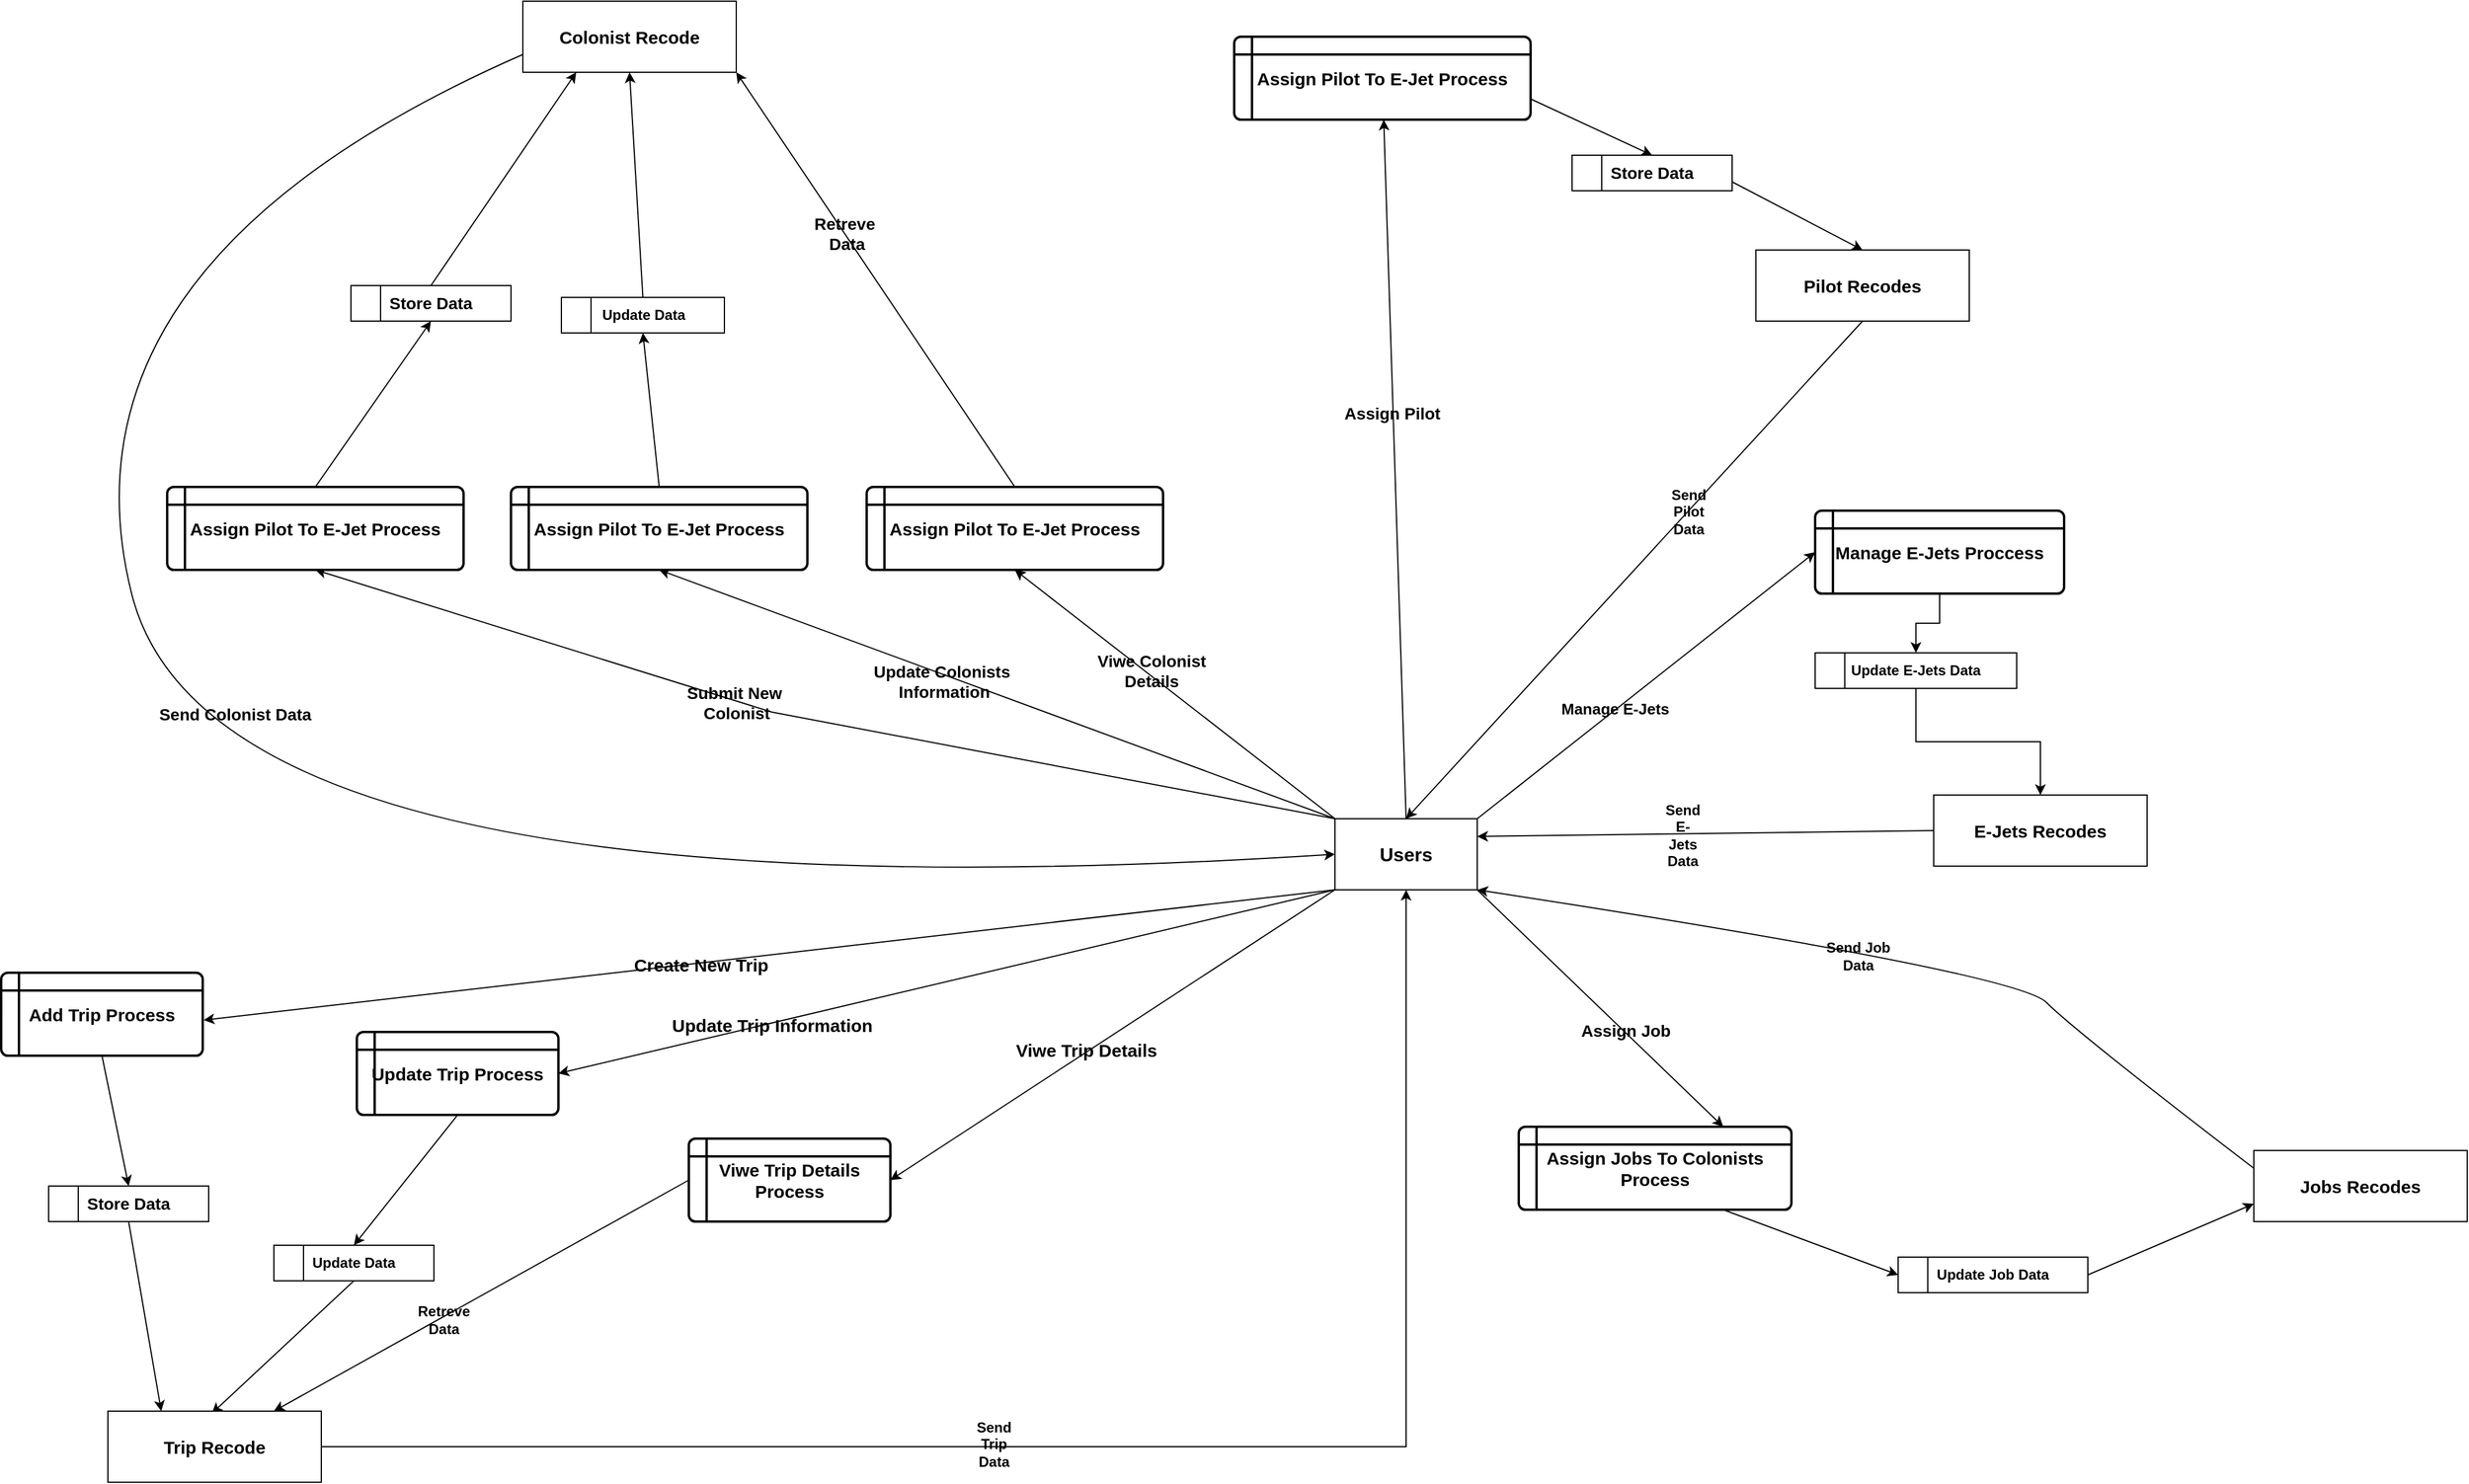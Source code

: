 <mxfile version="24.5.1" type="device">
  <diagram name="Page-1" id="RV95cGNMWoUkyUI2JAUc">
    <mxGraphModel dx="3835" dy="3235" grid="1" gridSize="10" guides="1" tooltips="1" connect="1" arrows="1" fold="1" page="1" pageScale="1" pageWidth="850" pageHeight="1100" math="0" shadow="0">
      <root>
        <mxCell id="0" />
        <mxCell id="1" parent="0" />
        <mxCell id="H1RUv48A3EKDH-307BTt-30" value="Provide Data for Trip Management" style="curved=1;startArrow=none;endArrow=block;exitX=-0.004;exitY=0.755;entryX=-0.003;entryY=0.419;rounded=0;" parent="1" edge="1">
          <mxGeometry relative="1" as="geometry">
            <Array as="points">
              <mxPoint x="162" y="217" />
              <mxPoint x="770" y="280" />
            </Array>
            <mxPoint x="506" y="173.613" as="sourcePoint" />
          </mxGeometry>
        </mxCell>
        <mxCell id="M2ij3ocT6QxlcTuBAu7P-14" value="Store Data" style="curved=1;startArrow=none;endArrow=block;exitX=0.003;exitY=0.775;entryX=0.001;entryY=0.204;rounded=0;" parent="1" edge="1">
          <mxGeometry relative="1" as="geometry">
            <Array as="points">
              <mxPoint x="140" y="782" />
              <mxPoint x="140" y="885" />
            </Array>
            <mxPoint x="453" y="739.412" as="sourcePoint" />
          </mxGeometry>
        </mxCell>
        <mxCell id="M2ij3ocT6QxlcTuBAu7P-59" value="Store Data" style="curved=1;startArrow=none;endArrow=block;exitX=0.003;exitY=0.775;entryX=0.001;entryY=0.204;rounded=0;" parent="1" edge="1">
          <mxGeometry relative="1" as="geometry">
            <Array as="points">
              <mxPoint x="110" y="1142" />
              <mxPoint x="110" y="1245" />
            </Array>
            <mxPoint x="423" y="1099.412" as="sourcePoint" />
          </mxGeometry>
        </mxCell>
        <mxCell id="M2ij3ocT6QxlcTuBAu7P-189" style="edgeStyle=orthogonalEdgeStyle;rounded=0;orthogonalLoop=1;jettySize=auto;html=1;entryX=0.5;entryY=0;entryDx=0;entryDy=0;exitX=0.5;exitY=1;exitDx=0;exitDy=0;" parent="1" source="WmcGIacN-lfC2q7B9svm-21" target="yNb9S5Wmm-ckGJz4ilVf-4" edge="1">
          <mxGeometry relative="1" as="geometry">
            <mxPoint x="945" y="500" as="targetPoint" />
            <mxPoint x="875.0" y="350" as="sourcePoint" />
          </mxGeometry>
        </mxCell>
        <mxCell id="M2ij3ocT6QxlcTuBAu7P-177" value="" style="endArrow=classic;html=1;rounded=0;exitX=0;exitY=0.5;exitDx=0;exitDy=0;entryX=1;entryY=0.25;entryDx=0;entryDy=0;" parent="1" source="yNb9S5Wmm-ckGJz4ilVf-4" target="HXBAMNN_HPZOuhgtfxqq-10" edge="1">
          <mxGeometry width="50" height="50" relative="1" as="geometry">
            <mxPoint x="850" y="540" as="sourcePoint" />
            <mxPoint x="498" y="550" as="targetPoint" />
          </mxGeometry>
        </mxCell>
        <mxCell id="1zcFIMNOy2nfIteeYYry-50" value="&lt;span style=&quot;font-size: 12px; font-weight: 700; text-wrap: wrap;&quot;&gt;Send E-Jets Data&lt;/span&gt;" style="edgeLabel;html=1;align=center;verticalAlign=middle;resizable=0;points=[];labelBackgroundColor=none;" parent="M2ij3ocT6QxlcTuBAu7P-177" vertex="1" connectable="0">
          <mxGeometry x="0.103" y="1" relative="1" as="geometry">
            <mxPoint as="offset" />
          </mxGeometry>
        </mxCell>
        <mxCell id="M2ij3ocT6QxlcTuBAu7P-181" value="" style="endArrow=classic;html=1;rounded=0;exitX=1;exitY=1;exitDx=0;exitDy=0;entryX=0.75;entryY=0;entryDx=0;entryDy=0;" parent="1" source="HXBAMNN_HPZOuhgtfxqq-10" target="HXBAMNN_HPZOuhgtfxqq-6" edge="1">
          <mxGeometry width="50" height="50" relative="1" as="geometry">
            <mxPoint x="476.975" y="599.7" as="sourcePoint" />
            <mxPoint x="715" y="800" as="targetPoint" />
          </mxGeometry>
        </mxCell>
        <mxCell id="M2ij3ocT6QxlcTuBAu7P-182" value="&lt;font style=&quot;font-size: 14px;&quot;&gt;Assign Job&lt;/font&gt;" style="edgeLabel;html=1;align=center;verticalAlign=middle;resizable=0;points=[];fontStyle=1;labelBackgroundColor=none;" parent="M2ij3ocT6QxlcTuBAu7P-181" vertex="1" connectable="0">
          <mxGeometry x="0.2" y="2" relative="1" as="geometry">
            <mxPoint x="-1" as="offset" />
          </mxGeometry>
        </mxCell>
        <mxCell id="M2ij3ocT6QxlcTuBAu7P-185" value="" style="curved=1;endArrow=classic;html=1;rounded=0;exitX=0;exitY=0.25;exitDx=0;exitDy=0;entryX=1;entryY=1;entryDx=0;entryDy=0;" parent="1" source="yNb9S5Wmm-ckGJz4ilVf-5" target="HXBAMNN_HPZOuhgtfxqq-10" edge="1">
          <mxGeometry width="50" height="50" relative="1" as="geometry">
            <mxPoint x="1120" y="820" as="sourcePoint" />
            <mxPoint x="476.975" y="599.7" as="targetPoint" />
            <Array as="points">
              <mxPoint x="990" y="710" />
              <mxPoint x="940" y="660" />
            </Array>
          </mxGeometry>
        </mxCell>
        <mxCell id="1zcFIMNOy2nfIteeYYry-47" value="&lt;span style=&quot;font-size: 12px; font-weight: 700; text-wrap: wrap;&quot;&gt;Send&amp;nbsp;Job Data&lt;/span&gt;" style="edgeLabel;html=1;align=center;verticalAlign=middle;resizable=0;points=[];labelBackgroundColor=none;" parent="M2ij3ocT6QxlcTuBAu7P-185" vertex="1" connectable="0">
          <mxGeometry x="0.096" y="6" relative="1" as="geometry">
            <mxPoint as="offset" />
          </mxGeometry>
        </mxCell>
        <mxCell id="M2ij3ocT6QxlcTuBAu7P-190" value="" style="endArrow=classic;html=1;rounded=0;entryX=0;entryY=0.5;entryDx=0;entryDy=0;exitX=1;exitY=0;exitDx=0;exitDy=0;" parent="1" source="HXBAMNN_HPZOuhgtfxqq-10" target="HXBAMNN_HPZOuhgtfxqq-5" edge="1">
          <mxGeometry width="50" height="50" relative="1" as="geometry">
            <mxPoint x="476.975" y="500.3" as="sourcePoint" />
            <mxPoint x="750.0" y="320" as="targetPoint" />
          </mxGeometry>
        </mxCell>
        <mxCell id="M2ij3ocT6QxlcTuBAu7P-191" value="&lt;font style=&quot;font-size: 13px;&quot;&gt;Manage E-Jets&lt;/font&gt;" style="edgeLabel;html=1;align=center;verticalAlign=middle;resizable=0;points=[];fontStyle=1;labelBackgroundColor=none;" parent="M2ij3ocT6QxlcTuBAu7P-190" vertex="1" connectable="0">
          <mxGeometry x="-0.182" y="1" relative="1" as="geometry">
            <mxPoint as="offset" />
          </mxGeometry>
        </mxCell>
        <mxCell id="M2ij3ocT6QxlcTuBAu7P-196" value="" style="endArrow=classic;html=1;rounded=0;exitX=1;exitY=0.75;exitDx=0;exitDy=0;entryX=0.5;entryY=0;entryDx=0;entryDy=0;" parent="1" source="WmcGIacN-lfC2q7B9svm-9" target="yNb9S5Wmm-ckGJz4ilVf-3" edge="1">
          <mxGeometry width="50" height="50" relative="1" as="geometry">
            <mxPoint x="540" y="-50" as="sourcePoint" />
            <mxPoint x="780" y="40" as="targetPoint" />
          </mxGeometry>
        </mxCell>
        <mxCell id="M2ij3ocT6QxlcTuBAu7P-197" value="" style="endArrow=classic;html=1;rounded=0;exitX=0.5;exitY=0;exitDx=0;exitDy=0;" parent="1" source="HXBAMNN_HPZOuhgtfxqq-10" target="HXBAMNN_HPZOuhgtfxqq-4" edge="1">
          <mxGeometry width="50" height="50" relative="1" as="geometry">
            <mxPoint x="420" y="520" as="sourcePoint" />
            <mxPoint x="409.75" y="-47.78" as="targetPoint" />
          </mxGeometry>
        </mxCell>
        <mxCell id="M2ij3ocT6QxlcTuBAu7P-198" value="&lt;font style=&quot;font-size: 14px;&quot;&gt;Assign Pilot&lt;/font&gt;" style="edgeLabel;html=1;align=center;verticalAlign=middle;resizable=0;points=[];fontStyle=1;labelBackgroundColor=none;" parent="M2ij3ocT6QxlcTuBAu7P-197" vertex="1" connectable="0">
          <mxGeometry x="0.16" y="1" relative="1" as="geometry">
            <mxPoint as="offset" />
          </mxGeometry>
        </mxCell>
        <mxCell id="M2ij3ocT6QxlcTuBAu7P-199" value="" style="endArrow=classic;html=1;rounded=0;exitX=0.5;exitY=1;exitDx=0;exitDy=0;entryX=0.5;entryY=0;entryDx=0;entryDy=0;" parent="1" target="HXBAMNN_HPZOuhgtfxqq-10" edge="1" source="yNb9S5Wmm-ckGJz4ilVf-3">
          <mxGeometry width="50" height="50" relative="1" as="geometry">
            <mxPoint x="760" y="120" as="sourcePoint" />
            <mxPoint x="425.5" y="480" as="targetPoint" />
          </mxGeometry>
        </mxCell>
        <mxCell id="1zcFIMNOy2nfIteeYYry-45" value="&lt;span style=&quot;font-size: 12px; font-weight: 700; text-wrap: wrap;&quot;&gt;Send Pilot Data&lt;/span&gt;" style="edgeLabel;html=1;align=center;verticalAlign=middle;resizable=0;points=[];labelBackgroundColor=none;" parent="M2ij3ocT6QxlcTuBAu7P-199" vertex="1" connectable="0">
          <mxGeometry x="-0.233" relative="1" as="geometry">
            <mxPoint as="offset" />
          </mxGeometry>
        </mxCell>
        <mxCell id="M2ij3ocT6QxlcTuBAu7P-204" value="" style="endArrow=classic;html=1;rounded=0;exitX=0;exitY=0;exitDx=0;exitDy=0;entryX=0.5;entryY=1;entryDx=0;entryDy=0;" parent="1" source="HXBAMNN_HPZOuhgtfxqq-10" target="HXBAMNN_HPZOuhgtfxqq-3" edge="1">
          <mxGeometry width="50" height="50" relative="1" as="geometry">
            <mxPoint x="374.025" y="500.3" as="sourcePoint" />
            <mxPoint x="120" y="350" as="targetPoint" />
          </mxGeometry>
        </mxCell>
        <mxCell id="M2ij3ocT6QxlcTuBAu7P-207" value="&lt;font style=&quot;font-size: 14px;&quot;&gt;Viwe Colonist&lt;/font&gt;&lt;div style=&quot;font-size: 14px;&quot;&gt;&lt;font style=&quot;font-size: 14px;&quot;&gt;Details&lt;/font&gt;&lt;/div&gt;" style="edgeLabel;html=1;align=center;verticalAlign=middle;resizable=0;points=[];fontStyle=1;labelBackgroundColor=none;" parent="M2ij3ocT6QxlcTuBAu7P-204" vertex="1" connectable="0">
          <mxGeometry x="0.166" y="-4" relative="1" as="geometry">
            <mxPoint as="offset" />
          </mxGeometry>
        </mxCell>
        <mxCell id="M2ij3ocT6QxlcTuBAu7P-205" value="" style="endArrow=classic;html=1;rounded=0;exitX=0;exitY=0;exitDx=0;exitDy=0;entryX=0.5;entryY=1;entryDx=0;entryDy=0;" parent="1" source="HXBAMNN_HPZOuhgtfxqq-10" target="HXBAMNN_HPZOuhgtfxqq-2" edge="1">
          <mxGeometry width="50" height="50" relative="1" as="geometry">
            <mxPoint x="374.025" y="500.3" as="sourcePoint" />
            <mxPoint x="-200" y="360" as="targetPoint" />
          </mxGeometry>
        </mxCell>
        <mxCell id="M2ij3ocT6QxlcTuBAu7P-208" value="&lt;font style=&quot;font-size: 14px;&quot;&gt;Update Colonists&amp;nbsp;&lt;/font&gt;&lt;div style=&quot;font-size: 14px;&quot;&gt;&lt;font style=&quot;font-size: 14px;&quot;&gt;Information&lt;/font&gt;&lt;/div&gt;" style="edgeLabel;html=1;align=center;verticalAlign=middle;resizable=0;points=[];fontStyle=1;labelBackgroundColor=none;" parent="M2ij3ocT6QxlcTuBAu7P-205" vertex="1" connectable="0">
          <mxGeometry x="0.153" y="6" relative="1" as="geometry">
            <mxPoint y="-1" as="offset" />
          </mxGeometry>
        </mxCell>
        <mxCell id="M2ij3ocT6QxlcTuBAu7P-206" value="" style="endArrow=classic;html=1;rounded=0;exitX=0;exitY=0;exitDx=0;exitDy=0;entryX=0.5;entryY=1;entryDx=0;entryDy=0;" parent="1" source="HXBAMNN_HPZOuhgtfxqq-10" target="HXBAMNN_HPZOuhgtfxqq-1" edge="1">
          <mxGeometry width="50" height="50" relative="1" as="geometry">
            <mxPoint x="374.025" y="500.3" as="sourcePoint" />
            <mxPoint x="-480" y="360" as="targetPoint" />
            <Array as="points">
              <mxPoint x="-110" y="440" />
            </Array>
          </mxGeometry>
        </mxCell>
        <mxCell id="M2ij3ocT6QxlcTuBAu7P-209" value="&lt;font style=&quot;font-size: 14px;&quot;&gt;Submit New&amp;nbsp;&lt;/font&gt;&lt;div style=&quot;font-size: 14px;&quot;&gt;&lt;font style=&quot;font-size: 14px;&quot;&gt;Colonist&lt;/font&gt;&lt;/div&gt;" style="edgeLabel;html=1;align=center;verticalAlign=middle;resizable=0;points=[];fontStyle=1;labelBackgroundColor=none;" parent="M2ij3ocT6QxlcTuBAu7P-206" vertex="1" connectable="0">
          <mxGeometry x="0.16" y="1" relative="1" as="geometry">
            <mxPoint as="offset" />
          </mxGeometry>
        </mxCell>
        <mxCell id="M2ij3ocT6QxlcTuBAu7P-217" value="" style="endArrow=classic;html=1;rounded=0;entryX=0.25;entryY=1;entryDx=0;entryDy=0;exitX=0.5;exitY=0;exitDx=0;exitDy=0;" parent="1" source="WmcGIacN-lfC2q7B9svm-1" target="yNb9S5Wmm-ckGJz4ilVf-2" edge="1">
          <mxGeometry width="50" height="50" relative="1" as="geometry">
            <mxPoint x="-515" y="240" as="sourcePoint" />
            <mxPoint x="-311.823" y="-81.685" as="targetPoint" />
          </mxGeometry>
        </mxCell>
        <mxCell id="M2ij3ocT6QxlcTuBAu7P-221" value="" style="endArrow=classic;html=1;rounded=0;exitX=0.5;exitY=0;exitDx=0;exitDy=0;entryX=1;entryY=1;entryDx=0;entryDy=0;" parent="1" source="HXBAMNN_HPZOuhgtfxqq-3" target="yNb9S5Wmm-ckGJz4ilVf-2" edge="1">
          <mxGeometry width="50" height="50" relative="1" as="geometry">
            <mxPoint x="95" y="240" as="sourcePoint" />
            <mxPoint x="-128.177" y="-81.685" as="targetPoint" />
          </mxGeometry>
        </mxCell>
        <mxCell id="1zcFIMNOy2nfIteeYYry-40" value="&lt;span style=&quot;font-weight: 700; text-wrap: wrap; font-size: 14px;&quot;&gt;Retreve&amp;nbsp;&lt;/span&gt;&lt;div style=&quot;font-size: 12px; font-weight: 700; text-wrap: wrap;&quot;&gt;&lt;span style=&quot;font-size: 14px;&quot;&gt;Data&lt;/span&gt;&lt;/div&gt;" style="edgeLabel;html=1;align=center;verticalAlign=middle;resizable=0;points=[];labelBackgroundColor=none;" parent="M2ij3ocT6QxlcTuBAu7P-221" vertex="1" connectable="0">
          <mxGeometry x="0.219" y="-1" relative="1" as="geometry">
            <mxPoint as="offset" />
          </mxGeometry>
        </mxCell>
        <mxCell id="M2ij3ocT6QxlcTuBAu7P-222" value="" style="curved=1;endArrow=classic;html=1;rounded=0;entryX=0;entryY=0.5;entryDx=0;entryDy=0;exitX=0;exitY=0.75;exitDx=0;exitDy=0;" parent="1" source="yNb9S5Wmm-ckGJz4ilVf-2" target="HXBAMNN_HPZOuhgtfxqq-10" edge="1">
          <mxGeometry width="50" height="50" relative="1" as="geometry">
            <mxPoint x="-350" y="-110" as="sourcePoint" />
            <mxPoint x="357.93" y="565.96" as="targetPoint" />
            <Array as="points">
              <mxPoint x="-720" y="60" />
              <mxPoint x="-580" y="620" />
            </Array>
          </mxGeometry>
        </mxCell>
        <mxCell id="M2ij3ocT6QxlcTuBAu7P-223" value="&lt;b&gt;&lt;font style=&quot;font-size: 14px;&quot;&gt;Send Colonist Data&lt;/font&gt;&lt;/b&gt;" style="edgeLabel;html=1;align=center;verticalAlign=middle;resizable=0;points=[];labelBackgroundColor=none;" parent="M2ij3ocT6QxlcTuBAu7P-222" vertex="1" connectable="0">
          <mxGeometry x="-0.139" y="60" relative="1" as="geometry">
            <mxPoint y="1" as="offset" />
          </mxGeometry>
        </mxCell>
        <mxCell id="M2ij3ocT6QxlcTuBAu7P-228" value="" style="endArrow=classic;html=1;rounded=0;entryX=1.005;entryY=0.571;entryDx=0;entryDy=0;exitX=0;exitY=1;exitDx=0;exitDy=0;entryPerimeter=0;" parent="1" source="HXBAMNN_HPZOuhgtfxqq-10" target="HXBAMNN_HPZOuhgtfxqq-7" edge="1">
          <mxGeometry width="50" height="50" relative="1" as="geometry">
            <mxPoint x="374.025" y="599.7" as="sourcePoint" />
            <mxPoint x="-560" y="710" as="targetPoint" />
          </mxGeometry>
        </mxCell>
        <mxCell id="M2ij3ocT6QxlcTuBAu7P-229" value="&lt;b&gt;&lt;font style=&quot;font-size: 15px;&quot;&gt;Create New Trip&lt;/font&gt;&lt;/b&gt;" style="text;html=1;align=center;verticalAlign=middle;resizable=0;points=[];autosize=1;strokeColor=none;fillColor=none;labelBackgroundColor=none;" parent="1" vertex="1">
          <mxGeometry x="-240" y="638" width="140" height="30" as="geometry" />
        </mxCell>
        <mxCell id="M2ij3ocT6QxlcTuBAu7P-230" value="" style="endArrow=classic;html=1;rounded=0;entryX=1;entryY=0.5;entryDx=0;entryDy=0;exitX=0;exitY=1;exitDx=0;exitDy=0;" parent="1" source="HXBAMNN_HPZOuhgtfxqq-10" target="HXBAMNN_HPZOuhgtfxqq-8" edge="1">
          <mxGeometry width="50" height="50" relative="1" as="geometry">
            <mxPoint x="374.025" y="599.7" as="sourcePoint" />
            <mxPoint x="-210" y="730" as="targetPoint" />
          </mxGeometry>
        </mxCell>
        <mxCell id="M2ij3ocT6QxlcTuBAu7P-231" value="&lt;b&gt;&lt;font style=&quot;font-size: 15px;&quot;&gt;Update Trip Information&lt;/font&gt;&lt;/b&gt;" style="edgeLabel;html=1;align=center;verticalAlign=middle;resizable=0;points=[];labelBackgroundColor=none;" parent="M2ij3ocT6QxlcTuBAu7P-230" vertex="1" connectable="0">
          <mxGeometry x="0.453" y="1" relative="1" as="geometry">
            <mxPoint as="offset" />
          </mxGeometry>
        </mxCell>
        <mxCell id="M2ij3ocT6QxlcTuBAu7P-232" value="" style="endArrow=classic;html=1;rounded=0;entryX=1;entryY=0.5;entryDx=0;entryDy=0;exitX=0;exitY=1;exitDx=0;exitDy=0;" parent="1" source="HXBAMNN_HPZOuhgtfxqq-10" target="HXBAMNN_HPZOuhgtfxqq-9" edge="1">
          <mxGeometry width="50" height="50" relative="1" as="geometry">
            <mxPoint x="374.025" y="599.7" as="sourcePoint" />
            <mxPoint x="60" y="840" as="targetPoint" />
          </mxGeometry>
        </mxCell>
        <mxCell id="M2ij3ocT6QxlcTuBAu7P-233" value="&lt;b&gt;&lt;font style=&quot;font-size: 15px;&quot;&gt;Viwe Trip Details&lt;/font&gt;&lt;/b&gt;" style="edgeLabel;html=1;align=center;verticalAlign=middle;resizable=0;points=[];labelBackgroundColor=none;" parent="M2ij3ocT6QxlcTuBAu7P-232" vertex="1" connectable="0">
          <mxGeometry x="0.116" y="-2" relative="1" as="geometry">
            <mxPoint as="offset" />
          </mxGeometry>
        </mxCell>
        <mxCell id="M2ij3ocT6QxlcTuBAu7P-243" style="edgeStyle=orthogonalEdgeStyle;rounded=0;orthogonalLoop=1;jettySize=auto;html=1;entryX=0.5;entryY=1;entryDx=0;entryDy=0;" parent="1" source="yNb9S5Wmm-ckGJz4ilVf-6" target="HXBAMNN_HPZOuhgtfxqq-10" edge="1">
          <mxGeometry relative="1" as="geometry">
            <mxPoint x="-460" y="1065" as="sourcePoint" />
            <mxPoint x="425.5" y="620" as="targetPoint" />
          </mxGeometry>
        </mxCell>
        <mxCell id="1zcFIMNOy2nfIteeYYry-32" value="&lt;span style=&quot;font-size: 12px; font-weight: 700; text-wrap: wrap;&quot;&gt;Send Trip Data&lt;/span&gt;" style="edgeLabel;html=1;align=center;verticalAlign=middle;resizable=0;points=[];labelBackgroundColor=none;" parent="M2ij3ocT6QxlcTuBAu7P-243" vertex="1" connectable="0">
          <mxGeometry x="-0.181" y="2" relative="1" as="geometry">
            <mxPoint as="offset" />
          </mxGeometry>
        </mxCell>
        <mxCell id="1zcFIMNOy2nfIteeYYry-33" value="" style="endArrow=classic;html=1;rounded=0;exitX=0.5;exitY=1;exitDx=0;exitDy=0;entryX=0.25;entryY=0;entryDx=0;entryDy=0;" parent="1" source="WmcGIacN-lfC2q7B9svm-6" target="yNb9S5Wmm-ckGJz4ilVf-6" edge="1">
          <mxGeometry width="50" height="50" relative="1" as="geometry">
            <mxPoint x="-685" y="740" as="sourcePoint" />
            <mxPoint x="-650" y="1030" as="targetPoint" />
          </mxGeometry>
        </mxCell>
        <mxCell id="1zcFIMNOy2nfIteeYYry-35" value="" style="endArrow=classic;html=1;rounded=0;exitX=0.5;exitY=1;exitDx=0;exitDy=0;entryX=0.487;entryY=0.033;entryDx=0;entryDy=0;entryPerimeter=0;" parent="1" source="WmcGIacN-lfC2q7B9svm-16" target="yNb9S5Wmm-ckGJz4ilVf-6" edge="1">
          <mxGeometry width="50" height="50" relative="1" as="geometry">
            <mxPoint x="-397.5" y="790" as="sourcePoint" />
            <mxPoint x="-570" y="1020" as="targetPoint" />
          </mxGeometry>
        </mxCell>
        <mxCell id="1zcFIMNOy2nfIteeYYry-37" value="" style="endArrow=classic;html=1;rounded=0;exitX=0;exitY=0.5;exitDx=0;exitDy=0;" parent="1" source="HXBAMNN_HPZOuhgtfxqq-9" edge="1">
          <mxGeometry width="50" height="50" relative="1" as="geometry">
            <mxPoint x="-190" y="870" as="sourcePoint" />
            <mxPoint x="-530" y="1030" as="targetPoint" />
          </mxGeometry>
        </mxCell>
        <mxCell id="1zcFIMNOy2nfIteeYYry-38" value="&lt;span style=&quot;font-size: 12px; font-weight: 700; text-wrap: wrap;&quot;&gt;Retreve Data&lt;/span&gt;" style="edgeLabel;html=1;align=center;verticalAlign=middle;resizable=0;points=[];labelBackgroundColor=none;" parent="1zcFIMNOy2nfIteeYYry-37" vertex="1" connectable="0">
          <mxGeometry x="0.185" y="2" relative="1" as="geometry">
            <mxPoint x="-1" as="offset" />
          </mxGeometry>
        </mxCell>
        <mxCell id="HXBAMNN_HPZOuhgtfxqq-1" value="&lt;b&gt;&lt;font style=&quot;font-size: 15px;&quot;&gt;Assign Pilot To E-Jet Process&lt;/font&gt;&lt;/b&gt;" style="shape=internalStorage;whiteSpace=wrap;html=1;dx=15;dy=15;rounded=1;arcSize=8;strokeWidth=2;" parent="1" vertex="1">
          <mxGeometry x="-620" y="250" width="250" height="70" as="geometry" />
        </mxCell>
        <mxCell id="HXBAMNN_HPZOuhgtfxqq-2" value="&lt;b&gt;&lt;font style=&quot;font-size: 15px;&quot;&gt;Assign Pilot To E-Jet Process&lt;/font&gt;&lt;/b&gt;" style="shape=internalStorage;whiteSpace=wrap;html=1;dx=15;dy=15;rounded=1;arcSize=8;strokeWidth=2;" parent="1" vertex="1">
          <mxGeometry x="-330" y="250" width="250" height="70" as="geometry" />
        </mxCell>
        <mxCell id="HXBAMNN_HPZOuhgtfxqq-3" value="&lt;b&gt;&lt;font style=&quot;font-size: 15px;&quot;&gt;Assign Pilot To E-Jet Process&lt;/font&gt;&lt;/b&gt;" style="shape=internalStorage;whiteSpace=wrap;html=1;dx=15;dy=15;rounded=1;arcSize=8;strokeWidth=2;" parent="1" vertex="1">
          <mxGeometry x="-30" y="250" width="250" height="70" as="geometry" />
        </mxCell>
        <mxCell id="HXBAMNN_HPZOuhgtfxqq-4" value="&lt;span style=&quot;font-size: 15px; font-weight: 700;&quot;&gt;Assign Pilot To E-Jet Process&lt;/span&gt;" style="shape=internalStorage;whiteSpace=wrap;html=1;dx=15;dy=15;rounded=1;arcSize=8;strokeWidth=2;" parent="1" vertex="1">
          <mxGeometry x="280" y="-130" width="250" height="70" as="geometry" />
        </mxCell>
        <mxCell id="HXBAMNN_HPZOuhgtfxqq-5" value="&lt;span style=&quot;font-size: 15px; font-weight: 700;&quot;&gt;Manage E-Jets Proccess&lt;/span&gt;" style="shape=internalStorage;whiteSpace=wrap;html=1;dx=15;dy=15;rounded=1;arcSize=8;strokeWidth=2;" parent="1" vertex="1">
          <mxGeometry x="770" y="270" width="210" height="70" as="geometry" />
        </mxCell>
        <mxCell id="HXBAMNN_HPZOuhgtfxqq-6" value="&lt;span style=&quot;font-size: 15px; font-weight: 700;&quot;&gt;Assign Jobs To Colonists Process&lt;/span&gt;" style="shape=internalStorage;whiteSpace=wrap;html=1;dx=15;dy=15;rounded=1;arcSize=8;strokeWidth=2;" parent="1" vertex="1">
          <mxGeometry x="520" y="790" width="230" height="70" as="geometry" />
        </mxCell>
        <mxCell id="HXBAMNN_HPZOuhgtfxqq-7" value="&lt;span style=&quot;font-size: 15px;&quot;&gt;Add Trip Process&lt;/span&gt;" style="shape=internalStorage;whiteSpace=wrap;html=1;dx=15;dy=15;rounded=1;arcSize=8;strokeWidth=2;fontStyle=1" parent="1" vertex="1">
          <mxGeometry x="-760" y="660" width="170" height="70" as="geometry" />
        </mxCell>
        <mxCell id="HXBAMNN_HPZOuhgtfxqq-8" value="&lt;span style=&quot;font-size: 15px; font-weight: 700;&quot;&gt;Update Trip Process&lt;/span&gt;" style="shape=internalStorage;whiteSpace=wrap;html=1;dx=15;dy=15;rounded=1;arcSize=8;strokeWidth=2;" parent="1" vertex="1">
          <mxGeometry x="-460" y="710" width="170" height="70" as="geometry" />
        </mxCell>
        <mxCell id="HXBAMNN_HPZOuhgtfxqq-9" value="&lt;span style=&quot;font-size: 15px; font-weight: 700;&quot;&gt;Viwe Trip Details Process&lt;/span&gt;" style="shape=internalStorage;whiteSpace=wrap;html=1;dx=15;dy=15;rounded=1;arcSize=8;strokeWidth=2;" parent="1" vertex="1">
          <mxGeometry x="-180" y="800" width="170" height="70" as="geometry" />
        </mxCell>
        <mxCell id="HXBAMNN_HPZOuhgtfxqq-10" value="&lt;b style=&quot;font-size: 16px;&quot;&gt;Users&lt;/b&gt;" style="rounded=0;whiteSpace=wrap;html=1;" parent="1" vertex="1">
          <mxGeometry x="365" y="530" width="120" height="60" as="geometry" />
        </mxCell>
        <mxCell id="WmcGIacN-lfC2q7B9svm-2" value="" style="endArrow=classic;html=1;rounded=0;entryX=0.5;entryY=1;entryDx=0;entryDy=0;exitX=0.5;exitY=0;exitDx=0;exitDy=0;" parent="1" source="HXBAMNN_HPZOuhgtfxqq-1" target="WmcGIacN-lfC2q7B9svm-1" edge="1">
          <mxGeometry width="50" height="50" relative="1" as="geometry">
            <mxPoint x="-495" y="250" as="sourcePoint" />
            <mxPoint x="-312" y="-82" as="targetPoint" />
          </mxGeometry>
        </mxCell>
        <mxCell id="WmcGIacN-lfC2q7B9svm-1" value="&lt;span style=&quot;font-size: 14px; font-weight: 700;&quot;&gt;Store Data&lt;/span&gt;" style="shape=internalStorage;whiteSpace=wrap;html=1;backgroundOutline=1;dx=25;dy=0;" parent="1" vertex="1">
          <mxGeometry x="-465" y="80" width="135" height="30" as="geometry" />
        </mxCell>
        <mxCell id="WmcGIacN-lfC2q7B9svm-7" value="" style="endArrow=classic;html=1;rounded=0;exitX=0.5;exitY=1;exitDx=0;exitDy=0;entryX=0.5;entryY=0;entryDx=0;entryDy=0;" parent="1" source="HXBAMNN_HPZOuhgtfxqq-7" target="WmcGIacN-lfC2q7B9svm-6" edge="1">
          <mxGeometry width="50" height="50" relative="1" as="geometry">
            <mxPoint x="-675" y="730" as="sourcePoint" />
            <mxPoint x="-650" y="1041" as="targetPoint" />
          </mxGeometry>
        </mxCell>
        <mxCell id="WmcGIacN-lfC2q7B9svm-6" value="&lt;span style=&quot;font-size: 14px; font-weight: 700;&quot;&gt;Store Data&lt;/span&gt;" style="shape=internalStorage;whiteSpace=wrap;html=1;backgroundOutline=1;dx=25;dy=0;" parent="1" vertex="1">
          <mxGeometry x="-720" y="840" width="135" height="30" as="geometry" />
        </mxCell>
        <mxCell id="WmcGIacN-lfC2q7B9svm-10" value="" style="endArrow=classic;html=1;rounded=0;exitX=1;exitY=0.75;exitDx=0;exitDy=0;entryX=0.5;entryY=0;entryDx=0;entryDy=0;" parent="1" source="HXBAMNN_HPZOuhgtfxqq-4" target="WmcGIacN-lfC2q7B9svm-9" edge="1">
          <mxGeometry width="50" height="50" relative="1" as="geometry">
            <mxPoint x="530" y="-77" as="sourcePoint" />
            <mxPoint x="780" y="40" as="targetPoint" />
          </mxGeometry>
        </mxCell>
        <mxCell id="WmcGIacN-lfC2q7B9svm-9" value="&lt;span style=&quot;font-size: 14px; font-weight: 700;&quot;&gt;Store Data&lt;/span&gt;" style="shape=internalStorage;whiteSpace=wrap;html=1;backgroundOutline=1;dx=25;dy=0;" parent="1" vertex="1">
          <mxGeometry x="565" y="-30" width="135" height="30" as="geometry" />
        </mxCell>
        <mxCell id="WmcGIacN-lfC2q7B9svm-12" value="" style="curved=1;endArrow=classic;html=1;rounded=0;entryX=0;entryY=0.5;entryDx=0;entryDy=0;exitX=0.75;exitY=1;exitDx=0;exitDy=0;" parent="1" source="HXBAMNN_HPZOuhgtfxqq-6" target="WmcGIacN-lfC2q7B9svm-11" edge="1">
          <mxGeometry width="50" height="50" relative="1" as="geometry">
            <mxPoint x="690" y="870" as="sourcePoint" />
            <mxPoint x="800" y="940" as="targetPoint" />
            <Array as="points" />
          </mxGeometry>
        </mxCell>
        <mxCell id="WmcGIacN-lfC2q7B9svm-11" value="&lt;span style=&quot;font-weight: 700;&quot;&gt;Update Job Data&lt;/span&gt;" style="shape=internalStorage;whiteSpace=wrap;html=1;backgroundOutline=1;dx=25;dy=0;" parent="1" vertex="1">
          <mxGeometry x="840" y="900" width="160" height="30" as="geometry" />
        </mxCell>
        <mxCell id="WmcGIacN-lfC2q7B9svm-13" value="" style="curved=1;endArrow=classic;html=1;rounded=0;entryX=0;entryY=0.75;entryDx=0;entryDy=0;exitX=1;exitY=0.5;exitDx=0;exitDy=0;" parent="1" source="WmcGIacN-lfC2q7B9svm-11" target="yNb9S5Wmm-ckGJz4ilVf-5" edge="1">
          <mxGeometry width="50" height="50" relative="1" as="geometry">
            <mxPoint x="930" y="930" as="sourcePoint" />
            <mxPoint x="1136.2" y="849.76" as="targetPoint" />
            <Array as="points" />
          </mxGeometry>
        </mxCell>
        <mxCell id="WmcGIacN-lfC2q7B9svm-17" value="" style="endArrow=classic;html=1;rounded=0;entryX=0.5;entryY=0;entryDx=0;entryDy=0;exitX=0.5;exitY=1;exitDx=0;exitDy=0;" parent="1" source="HXBAMNN_HPZOuhgtfxqq-8" target="WmcGIacN-lfC2q7B9svm-16" edge="1">
          <mxGeometry width="50" height="50" relative="1" as="geometry">
            <mxPoint x="-375" y="780" as="sourcePoint" />
            <mxPoint x="-575" y="1030" as="targetPoint" />
          </mxGeometry>
        </mxCell>
        <mxCell id="WmcGIacN-lfC2q7B9svm-16" value="&lt;span style=&quot;font-weight: 700;&quot;&gt;Update Data&lt;/span&gt;" style="shape=internalStorage;whiteSpace=wrap;html=1;backgroundOutline=1;dx=25;dy=0;" parent="1" vertex="1">
          <mxGeometry x="-530" y="890" width="135" height="30" as="geometry" />
        </mxCell>
        <mxCell id="WmcGIacN-lfC2q7B9svm-18" value="&lt;span style=&quot;font-weight: 700;&quot;&gt;Update Data&lt;/span&gt;" style="shape=internalStorage;whiteSpace=wrap;html=1;backgroundOutline=1;dx=25;dy=0;" parent="1" vertex="1">
          <mxGeometry x="-287.5" y="90" width="137.5" height="30" as="geometry" />
        </mxCell>
        <mxCell id="WmcGIacN-lfC2q7B9svm-19" value="" style="endArrow=classic;html=1;rounded=0;exitX=0.5;exitY=0;exitDx=0;exitDy=0;entryX=0.5;entryY=1;entryDx=0;entryDy=0;" parent="1" source="HXBAMNN_HPZOuhgtfxqq-2" target="WmcGIacN-lfC2q7B9svm-18" edge="1">
          <mxGeometry width="50" height="50" relative="1" as="geometry">
            <mxPoint x="-280" y="210" as="sourcePoint" />
            <mxPoint x="-230" y="160" as="targetPoint" />
          </mxGeometry>
        </mxCell>
        <mxCell id="WmcGIacN-lfC2q7B9svm-20" value="" style="endArrow=classic;html=1;rounded=0;exitX=0.5;exitY=0;exitDx=0;exitDy=0;entryX=0.5;entryY=1;entryDx=0;entryDy=0;" parent="1" source="WmcGIacN-lfC2q7B9svm-18" target="yNb9S5Wmm-ckGJz4ilVf-2" edge="1">
          <mxGeometry width="50" height="50" relative="1" as="geometry">
            <mxPoint x="-198" y="70" as="sourcePoint" />
            <mxPoint x="-220" y="-70" as="targetPoint" />
          </mxGeometry>
        </mxCell>
        <mxCell id="WmcGIacN-lfC2q7B9svm-22" value="" style="edgeStyle=orthogonalEdgeStyle;rounded=0;orthogonalLoop=1;jettySize=auto;html=1;entryX=0.5;entryY=0;entryDx=0;entryDy=0;exitX=0.5;exitY=1;exitDx=0;exitDy=0;" parent="1" source="HXBAMNN_HPZOuhgtfxqq-5" target="WmcGIacN-lfC2q7B9svm-21" edge="1">
          <mxGeometry relative="1" as="geometry">
            <mxPoint x="945" y="500" as="targetPoint" />
            <mxPoint x="875" y="340" as="sourcePoint" />
          </mxGeometry>
        </mxCell>
        <mxCell id="WmcGIacN-lfC2q7B9svm-21" value="&lt;span style=&quot;font-weight: 700;&quot;&gt;Update E-Jets Data&lt;/span&gt;" style="shape=internalStorage;whiteSpace=wrap;html=1;backgroundOutline=1;dx=25;dy=0;" parent="1" vertex="1">
          <mxGeometry x="770" y="390" width="170" height="30" as="geometry" />
        </mxCell>
        <mxCell id="yNb9S5Wmm-ckGJz4ilVf-2" value="&lt;span style=&quot;font-size: 15px; font-weight: 700;&quot;&gt;Colonist Recode&lt;/span&gt;" style="rounded=0;whiteSpace=wrap;html=1;" vertex="1" parent="1">
          <mxGeometry x="-320" y="-160" width="180" height="60" as="geometry" />
        </mxCell>
        <mxCell id="yNb9S5Wmm-ckGJz4ilVf-3" value="&lt;span style=&quot;font-size: 15px; font-weight: 700;&quot;&gt;Pilot Recodes&lt;/span&gt;" style="rounded=0;whiteSpace=wrap;html=1;" vertex="1" parent="1">
          <mxGeometry x="720" y="50" width="180" height="60" as="geometry" />
        </mxCell>
        <mxCell id="yNb9S5Wmm-ckGJz4ilVf-4" value="&lt;span style=&quot;font-size: 15px; font-weight: 700;&quot;&gt;E-Jets Recodes&lt;/span&gt;" style="rounded=0;whiteSpace=wrap;html=1;" vertex="1" parent="1">
          <mxGeometry x="870" y="510" width="180" height="60" as="geometry" />
        </mxCell>
        <mxCell id="yNb9S5Wmm-ckGJz4ilVf-5" value="&lt;span style=&quot;font-size: 15px; font-weight: 700;&quot;&gt;Jobs Recodes&lt;/span&gt;" style="rounded=0;whiteSpace=wrap;html=1;" vertex="1" parent="1">
          <mxGeometry x="1140" y="810" width="180" height="60" as="geometry" />
        </mxCell>
        <mxCell id="yNb9S5Wmm-ckGJz4ilVf-6" value="&lt;span style=&quot;font-size: 15px; font-weight: 700;&quot;&gt;Trip Recode&lt;/span&gt;" style="rounded=0;whiteSpace=wrap;html=1;" vertex="1" parent="1">
          <mxGeometry x="-670" y="1030" width="180" height="60" as="geometry" />
        </mxCell>
      </root>
    </mxGraphModel>
  </diagram>
</mxfile>
